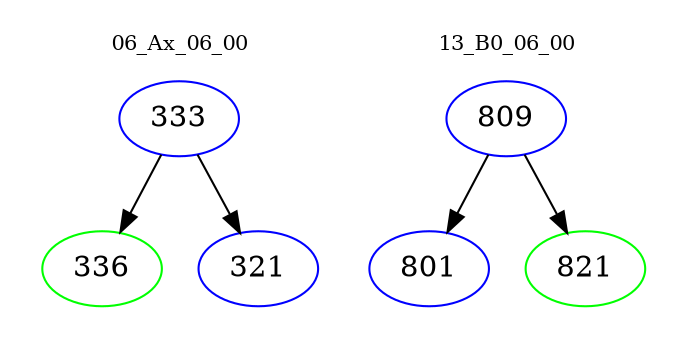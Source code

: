 digraph{
subgraph cluster_0 {
color = white
label = "06_Ax_06_00";
fontsize=10;
T0_333 [label="333", color="blue"]
T0_333 -> T0_336 [color="black"]
T0_336 [label="336", color="green"]
T0_333 -> T0_321 [color="black"]
T0_321 [label="321", color="blue"]
}
subgraph cluster_1 {
color = white
label = "13_B0_06_00";
fontsize=10;
T1_809 [label="809", color="blue"]
T1_809 -> T1_801 [color="black"]
T1_801 [label="801", color="blue"]
T1_809 -> T1_821 [color="black"]
T1_821 [label="821", color="green"]
}
}
